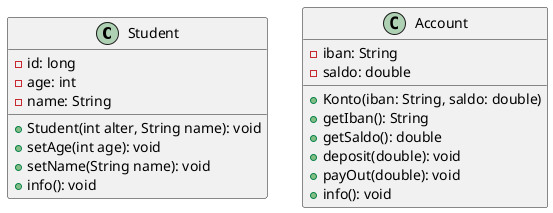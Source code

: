@startuml Class_Examples



class Student {
    - id: long
    - age: int
    - name: String
    + Student(int alter, String name): void
    + setAge(int age): void
    + setName(String name): void
    + info(): void
}

class Account {
    - iban: String
    - saldo: double
    + Konto(iban: String, saldo: double)
    + getIban(): String
    + getSaldo(): double
    + deposit(double): void
    + payOut(double): void
    + info(): void
}